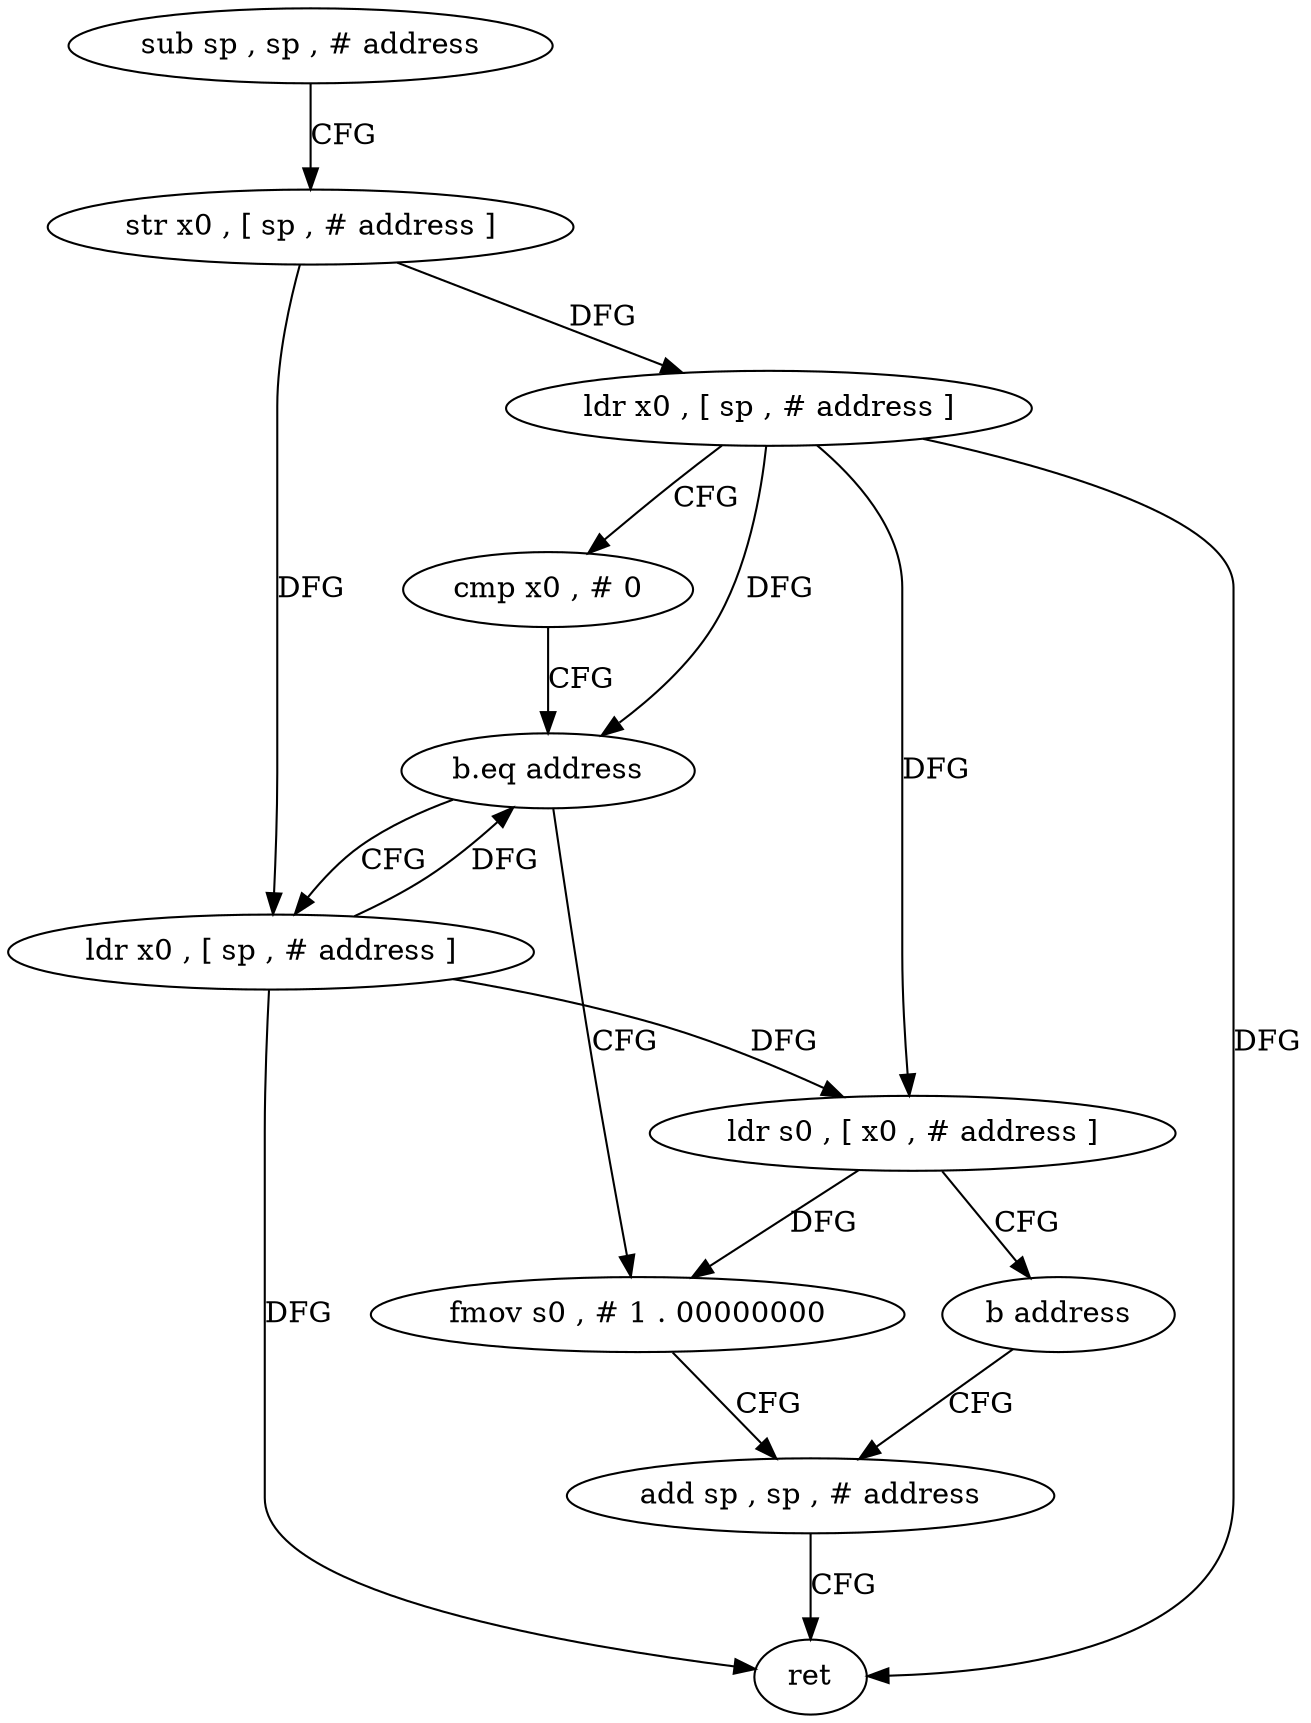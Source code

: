digraph "func" {
"4234880" [label = "sub sp , sp , # address" ]
"4234884" [label = "str x0 , [ sp , # address ]" ]
"4234888" [label = "ldr x0 , [ sp , # address ]" ]
"4234892" [label = "cmp x0 , # 0" ]
"4234896" [label = "b.eq address" ]
"4234912" [label = "fmov s0 , # 1 . 00000000" ]
"4234900" [label = "ldr x0 , [ sp , # address ]" ]
"4234916" [label = "add sp , sp , # address" ]
"4234904" [label = "ldr s0 , [ x0 , # address ]" ]
"4234908" [label = "b address" ]
"4234920" [label = "ret" ]
"4234880" -> "4234884" [ label = "CFG" ]
"4234884" -> "4234888" [ label = "DFG" ]
"4234884" -> "4234900" [ label = "DFG" ]
"4234888" -> "4234892" [ label = "CFG" ]
"4234888" -> "4234896" [ label = "DFG" ]
"4234888" -> "4234904" [ label = "DFG" ]
"4234888" -> "4234920" [ label = "DFG" ]
"4234892" -> "4234896" [ label = "CFG" ]
"4234896" -> "4234912" [ label = "CFG" ]
"4234896" -> "4234900" [ label = "CFG" ]
"4234912" -> "4234916" [ label = "CFG" ]
"4234900" -> "4234904" [ label = "DFG" ]
"4234900" -> "4234896" [ label = "DFG" ]
"4234900" -> "4234920" [ label = "DFG" ]
"4234916" -> "4234920" [ label = "CFG" ]
"4234904" -> "4234908" [ label = "CFG" ]
"4234904" -> "4234912" [ label = "DFG" ]
"4234908" -> "4234916" [ label = "CFG" ]
}
